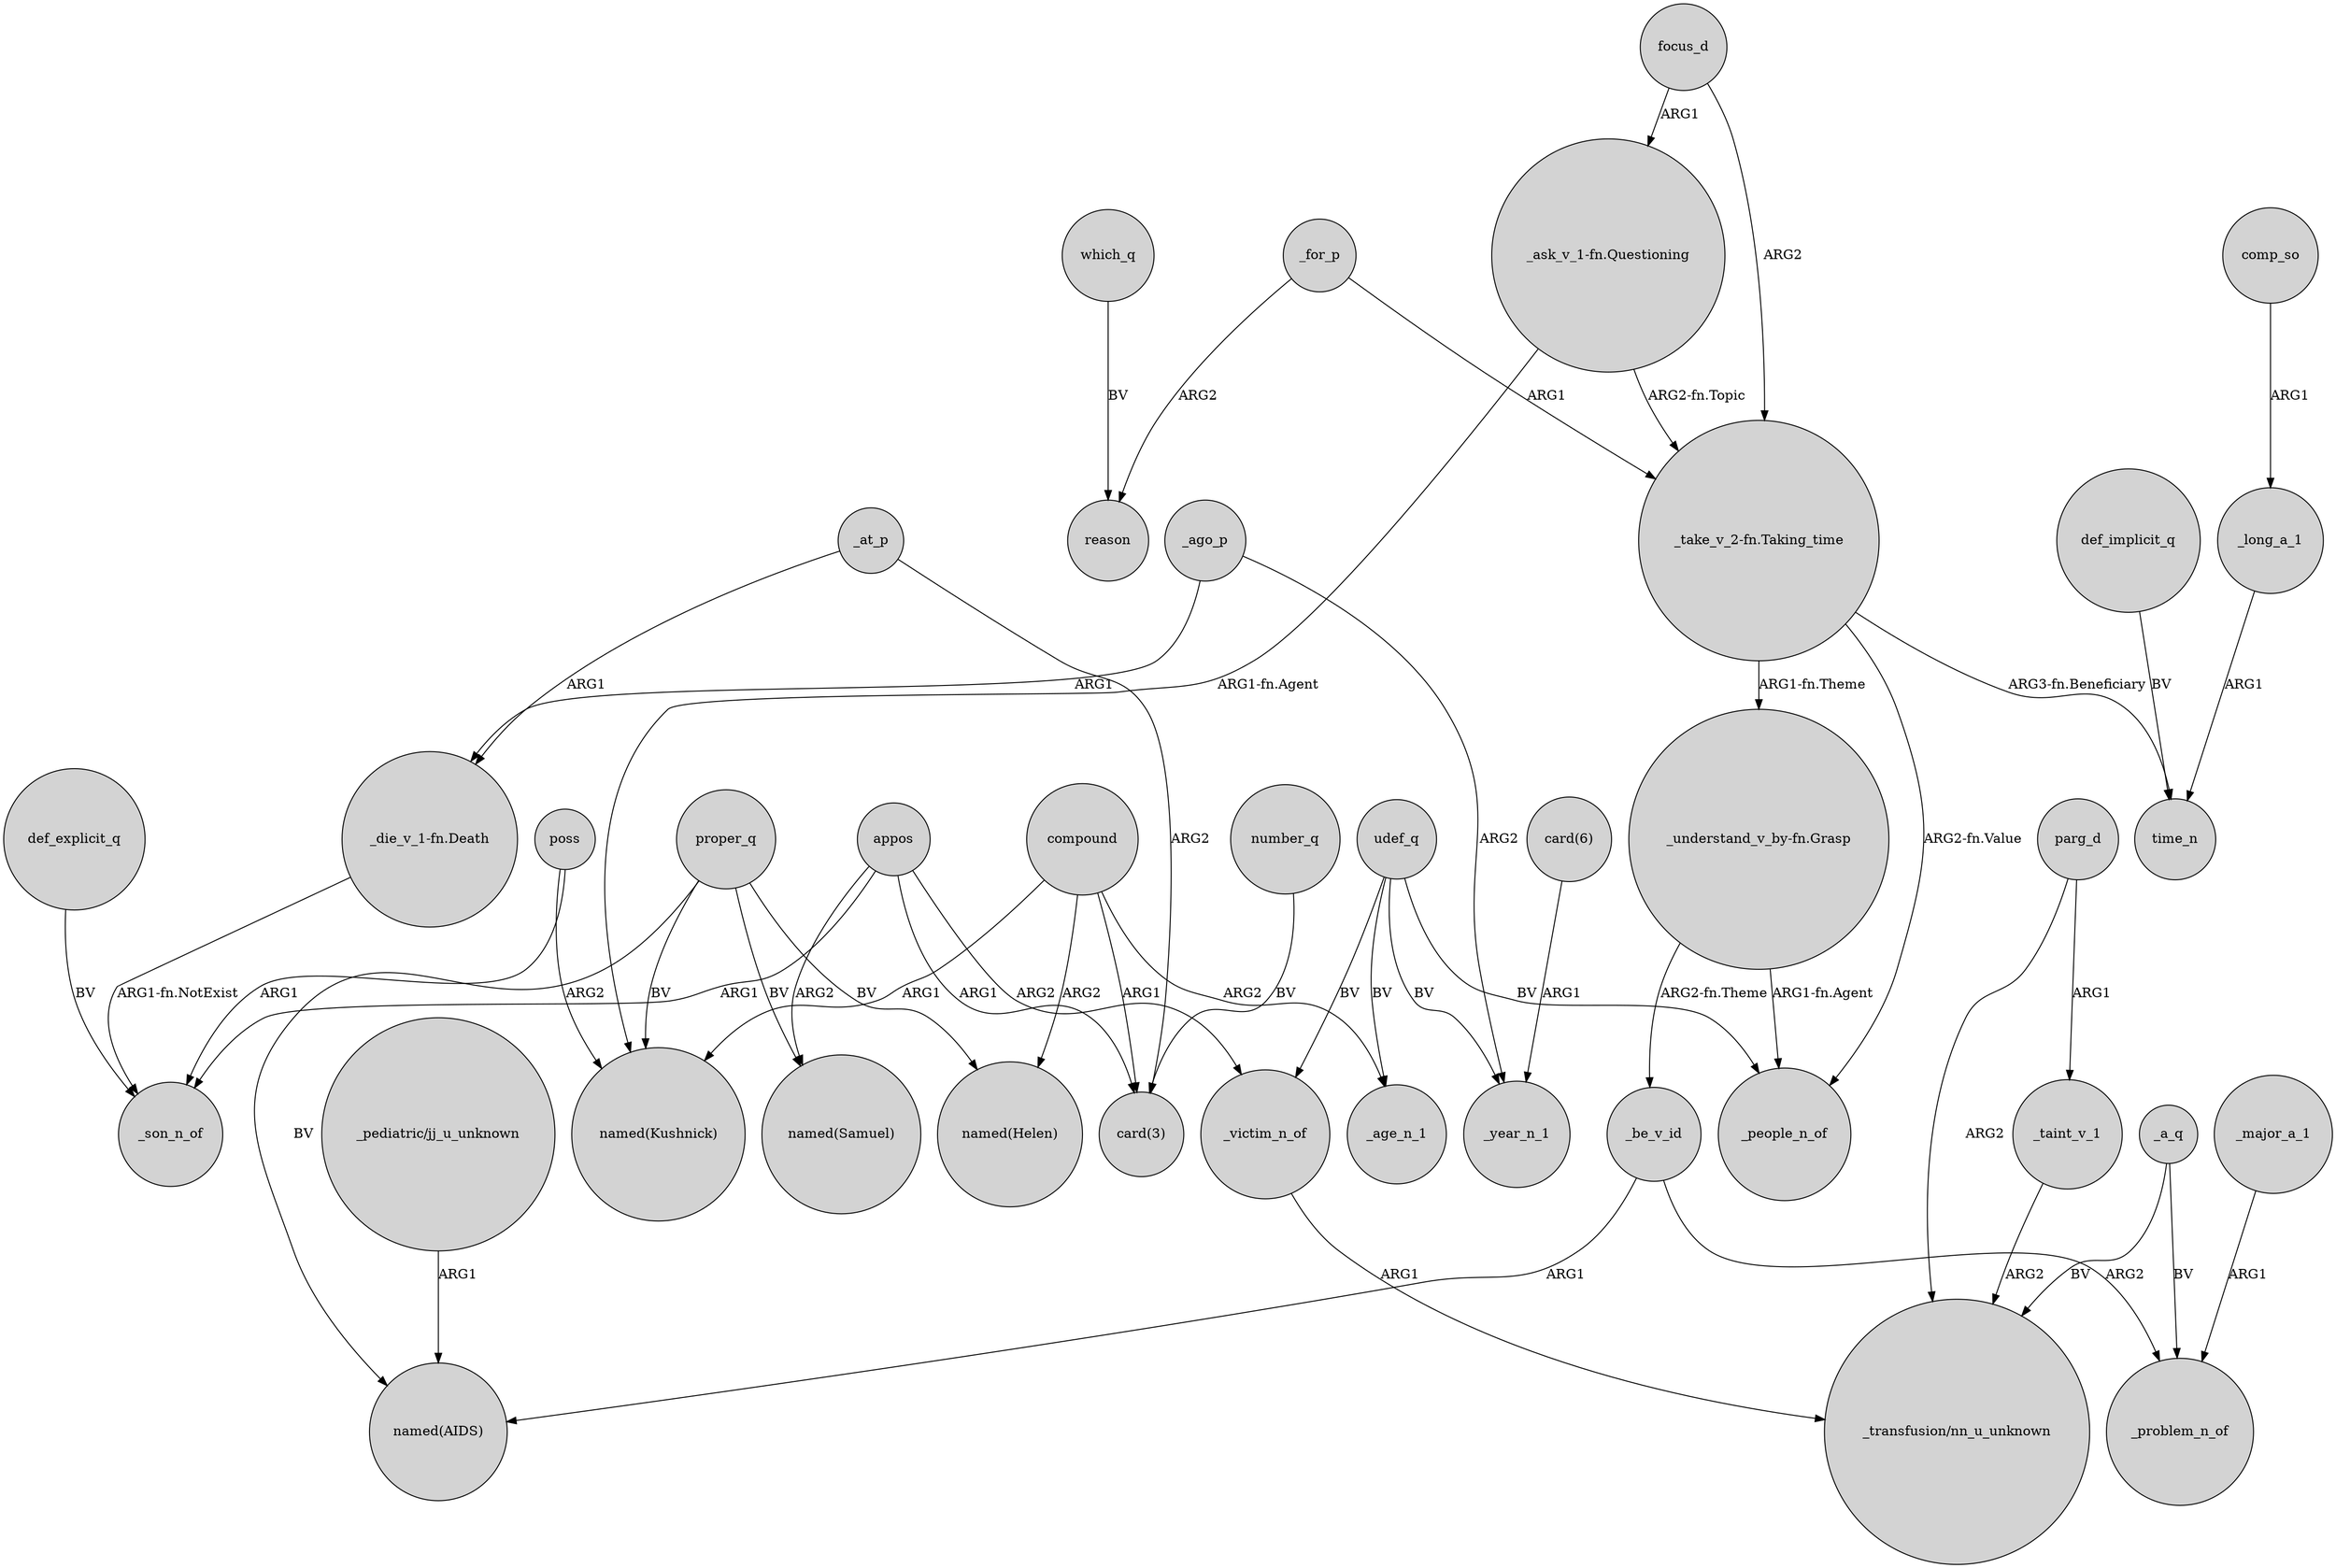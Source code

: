 digraph {
	node [shape=circle style=filled]
	poss -> _son_n_of [label=ARG1]
	appos -> _son_n_of [label=ARG1]
	"_understand_v_by-fn.Grasp" -> _be_v_id [label="ARG2-fn.Theme"]
	appos -> "named(Samuel)" [label=ARG2]
	proper_q -> "named(AIDS)" [label=BV]
	_major_a_1 -> _problem_n_of [label=ARG1]
	appos -> "card(3)" [label=ARG1]
	compound -> "named(Kushnick)" [label=ARG1]
	"_die_v_1-fn.Death" -> _son_n_of [label="ARG1-fn.NotExist"]
	_for_p -> reason [label=ARG2]
	_victim_n_of -> "_transfusion/nn_u_unknown" [label=ARG1]
	proper_q -> "named(Helen)" [label=BV]
	udef_q -> _victim_n_of [label=BV]
	_be_v_id -> "named(AIDS)" [label=ARG1]
	"_take_v_2-fn.Taking_time" -> time_n [label="ARG3-fn.Beneficiary"]
	proper_q -> "named(Kushnick)" [label=BV]
	comp_so -> _long_a_1 [label=ARG1]
	_a_q -> "_transfusion/nn_u_unknown" [label=BV]
	focus_d -> "_ask_v_1-fn.Questioning" [label=ARG1]
	_at_p -> "_die_v_1-fn.Death" [label=ARG1]
	compound -> _age_n_1 [label=ARG2]
	"_understand_v_by-fn.Grasp" -> _people_n_of [label="ARG1-fn.Agent"]
	_long_a_1 -> time_n [label=ARG1]
	which_q -> reason [label=BV]
	udef_q -> _people_n_of [label=BV]
	_ago_p -> _year_n_1 [label=ARG2]
	"_take_v_2-fn.Taking_time" -> "_understand_v_by-fn.Grasp" [label="ARG1-fn.Theme"]
	parg_d -> _taint_v_1 [label=ARG1]
	_ago_p -> "_die_v_1-fn.Death" [label=ARG1]
	"_pediatric/jj_u_unknown" -> "named(AIDS)" [label=ARG1]
	_for_p -> "_take_v_2-fn.Taking_time" [label=ARG1]
	compound -> "named(Helen)" [label=ARG2]
	compound -> "card(3)" [label=ARG1]
	"_ask_v_1-fn.Questioning" -> "_take_v_2-fn.Taking_time" [label="ARG2-fn.Topic"]
	"_take_v_2-fn.Taking_time" -> _people_n_of [label="ARG2-fn.Value"]
	_taint_v_1 -> "_transfusion/nn_u_unknown" [label=ARG2]
	"card(6)" -> _year_n_1 [label=ARG1]
	_be_v_id -> _problem_n_of [label=ARG2]
	focus_d -> "_take_v_2-fn.Taking_time" [label=ARG2]
	udef_q -> _age_n_1 [label=BV]
	poss -> "named(Kushnick)" [label=ARG2]
	"_ask_v_1-fn.Questioning" -> "named(Kushnick)" [label="ARG1-fn.Agent"]
	udef_q -> _year_n_1 [label=BV]
	def_explicit_q -> _son_n_of [label=BV]
	proper_q -> "named(Samuel)" [label=BV]
	_at_p -> "card(3)" [label=ARG2]
	number_q -> "card(3)" [label=BV]
	parg_d -> "_transfusion/nn_u_unknown" [label=ARG2]
	appos -> _victim_n_of [label=ARG2]
	def_implicit_q -> time_n [label=BV]
	_a_q -> _problem_n_of [label=BV]
}
